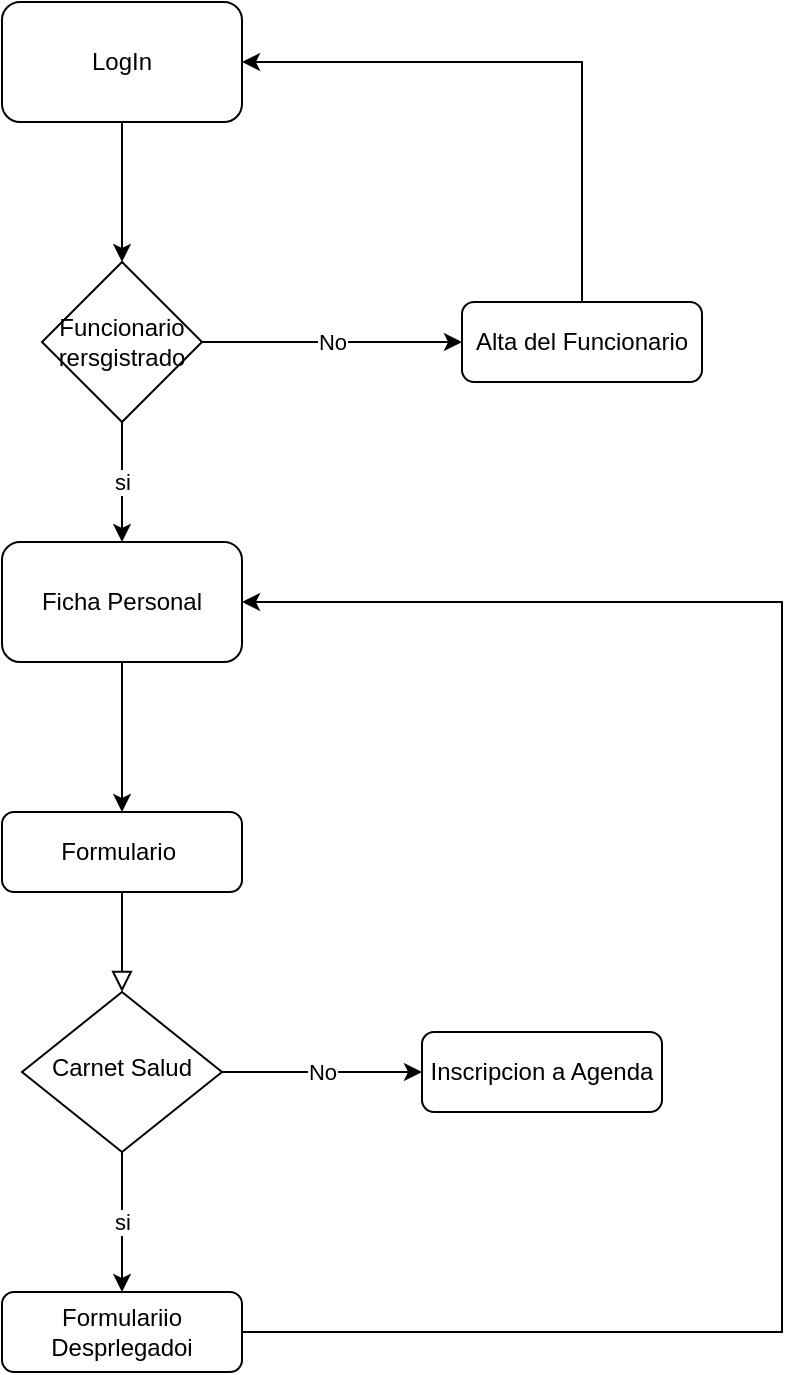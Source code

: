 <mxfile version="22.1.1" type="device">
  <diagram id="C5RBs43oDa-KdzZeNtuy" name="Page-1">
    <mxGraphModel dx="1687" dy="2178" grid="1" gridSize="10" guides="1" tooltips="1" connect="1" arrows="1" fold="1" page="1" pageScale="1" pageWidth="827" pageHeight="1169" math="0" shadow="0">
      <root>
        <mxCell id="WIyWlLk6GJQsqaUBKTNV-0" />
        <mxCell id="WIyWlLk6GJQsqaUBKTNV-1" parent="WIyWlLk6GJQsqaUBKTNV-0" />
        <mxCell id="WIyWlLk6GJQsqaUBKTNV-2" value="" style="rounded=0;html=1;jettySize=auto;orthogonalLoop=1;fontSize=11;endArrow=block;endFill=0;endSize=8;strokeWidth=1;shadow=0;labelBackgroundColor=none;edgeStyle=orthogonalEdgeStyle;" parent="WIyWlLk6GJQsqaUBKTNV-1" source="WIyWlLk6GJQsqaUBKTNV-3" target="WIyWlLk6GJQsqaUBKTNV-6" edge="1">
          <mxGeometry relative="1" as="geometry" />
        </mxCell>
        <mxCell id="WIyWlLk6GJQsqaUBKTNV-3" value="Formulario&amp;nbsp;" style="rounded=1;whiteSpace=wrap;html=1;fontSize=12;glass=0;strokeWidth=1;shadow=0;" parent="WIyWlLk6GJQsqaUBKTNV-1" vertex="1">
          <mxGeometry x="140" y="295" width="120" height="40" as="geometry" />
        </mxCell>
        <mxCell id="WIyWlLk6GJQsqaUBKTNV-6" value="Carnet Salud" style="rhombus;whiteSpace=wrap;html=1;shadow=0;fontFamily=Helvetica;fontSize=12;align=center;strokeWidth=1;spacing=6;spacingTop=-4;" parent="WIyWlLk6GJQsqaUBKTNV-1" vertex="1">
          <mxGeometry x="150" y="385" width="100" height="80" as="geometry" />
        </mxCell>
        <mxCell id="WIyWlLk6GJQsqaUBKTNV-7" value="Inscripcion a Agenda" style="rounded=1;whiteSpace=wrap;html=1;fontSize=12;glass=0;strokeWidth=1;shadow=0;" parent="WIyWlLk6GJQsqaUBKTNV-1" vertex="1">
          <mxGeometry x="350" y="405" width="120" height="40" as="geometry" />
        </mxCell>
        <mxCell id="WIyWlLk6GJQsqaUBKTNV-12" value="Formulariio Desprlegadoi" style="rounded=1;whiteSpace=wrap;html=1;fontSize=12;glass=0;strokeWidth=1;shadow=0;" parent="WIyWlLk6GJQsqaUBKTNV-1" vertex="1">
          <mxGeometry x="140" y="535" width="120" height="40" as="geometry" />
        </mxCell>
        <mxCell id="pSrdlkLbjVkD68Z4BIy4-2" value="" style="endArrow=classic;html=1;rounded=0;exitX=1;exitY=0.5;exitDx=0;exitDy=0;entryX=1;entryY=0.5;entryDx=0;entryDy=0;" edge="1" parent="WIyWlLk6GJQsqaUBKTNV-1" source="WIyWlLk6GJQsqaUBKTNV-12" target="pSrdlkLbjVkD68Z4BIy4-25">
          <mxGeometry width="50" height="50" relative="1" as="geometry">
            <mxPoint x="370" y="685" as="sourcePoint" />
            <mxPoint x="340" y="555.0" as="targetPoint" />
            <Array as="points">
              <mxPoint x="530" y="555" />
              <mxPoint x="530" y="190" />
            </Array>
          </mxGeometry>
        </mxCell>
        <mxCell id="pSrdlkLbjVkD68Z4BIy4-7" value="si" style="endArrow=classic;html=1;rounded=0;exitX=0.5;exitY=1;exitDx=0;exitDy=0;entryX=0.5;entryY=0;entryDx=0;entryDy=0;" edge="1" parent="WIyWlLk6GJQsqaUBKTNV-1" target="WIyWlLk6GJQsqaUBKTNV-12">
          <mxGeometry width="50" height="50" relative="1" as="geometry">
            <mxPoint x="200" y="465" as="sourcePoint" />
            <mxPoint x="200" y="535" as="targetPoint" />
            <Array as="points">
              <mxPoint x="200" y="495" />
            </Array>
          </mxGeometry>
        </mxCell>
        <mxCell id="pSrdlkLbjVkD68Z4BIy4-8" value="No" style="endArrow=classic;html=1;rounded=0;entryX=0;entryY=0.5;entryDx=0;entryDy=0;exitX=1;exitY=0.5;exitDx=0;exitDy=0;" edge="1" parent="WIyWlLk6GJQsqaUBKTNV-1" source="WIyWlLk6GJQsqaUBKTNV-6" target="WIyWlLk6GJQsqaUBKTNV-7">
          <mxGeometry width="50" height="50" relative="1" as="geometry">
            <mxPoint x="260" y="455" as="sourcePoint" />
            <mxPoint x="435" y="424.5" as="targetPoint" />
          </mxGeometry>
        </mxCell>
        <mxCell id="pSrdlkLbjVkD68Z4BIy4-28" style="edgeStyle=orthogonalEdgeStyle;rounded=0;orthogonalLoop=1;jettySize=auto;html=1;exitX=0.5;exitY=1;exitDx=0;exitDy=0;entryX=0.5;entryY=0;entryDx=0;entryDy=0;" edge="1" parent="WIyWlLk6GJQsqaUBKTNV-1" source="pSrdlkLbjVkD68Z4BIy4-11" target="pSrdlkLbjVkD68Z4BIy4-22">
          <mxGeometry relative="1" as="geometry" />
        </mxCell>
        <mxCell id="pSrdlkLbjVkD68Z4BIy4-11" value="LogIn" style="rounded=1;whiteSpace=wrap;html=1;" vertex="1" parent="WIyWlLk6GJQsqaUBKTNV-1">
          <mxGeometry x="140" y="-110" width="120" height="60" as="geometry" />
        </mxCell>
        <mxCell id="pSrdlkLbjVkD68Z4BIy4-22" value="Funcionario rersgistrado" style="rhombus;whiteSpace=wrap;html=1;" vertex="1" parent="WIyWlLk6GJQsqaUBKTNV-1">
          <mxGeometry x="160" y="20" width="80" height="80" as="geometry" />
        </mxCell>
        <mxCell id="pSrdlkLbjVkD68Z4BIy4-23" value="No" style="endArrow=classic;html=1;rounded=0;exitX=1;exitY=0.5;exitDx=0;exitDy=0;" edge="1" parent="WIyWlLk6GJQsqaUBKTNV-1" source="pSrdlkLbjVkD68Z4BIy4-22" target="pSrdlkLbjVkD68Z4BIy4-24">
          <mxGeometry width="50" height="50" relative="1" as="geometry">
            <mxPoint x="370" y="70" as="sourcePoint" />
            <mxPoint x="340" y="60" as="targetPoint" />
          </mxGeometry>
        </mxCell>
        <mxCell id="pSrdlkLbjVkD68Z4BIy4-30" style="edgeStyle=orthogonalEdgeStyle;rounded=0;orthogonalLoop=1;jettySize=auto;html=1;exitX=0.5;exitY=0;exitDx=0;exitDy=0;entryX=1;entryY=0.5;entryDx=0;entryDy=0;" edge="1" parent="WIyWlLk6GJQsqaUBKTNV-1" source="pSrdlkLbjVkD68Z4BIy4-24" target="pSrdlkLbjVkD68Z4BIy4-11">
          <mxGeometry relative="1" as="geometry" />
        </mxCell>
        <mxCell id="pSrdlkLbjVkD68Z4BIy4-24" value="Alta del Funcionario" style="rounded=1;whiteSpace=wrap;html=1;" vertex="1" parent="WIyWlLk6GJQsqaUBKTNV-1">
          <mxGeometry x="370" y="40" width="120" height="40" as="geometry" />
        </mxCell>
        <mxCell id="pSrdlkLbjVkD68Z4BIy4-27" style="edgeStyle=orthogonalEdgeStyle;rounded=0;orthogonalLoop=1;jettySize=auto;html=1;exitX=0.5;exitY=1;exitDx=0;exitDy=0;entryX=0.5;entryY=0;entryDx=0;entryDy=0;" edge="1" parent="WIyWlLk6GJQsqaUBKTNV-1" source="pSrdlkLbjVkD68Z4BIy4-25" target="WIyWlLk6GJQsqaUBKTNV-3">
          <mxGeometry relative="1" as="geometry" />
        </mxCell>
        <mxCell id="pSrdlkLbjVkD68Z4BIy4-25" value="Ficha Personal" style="rounded=1;whiteSpace=wrap;html=1;" vertex="1" parent="WIyWlLk6GJQsqaUBKTNV-1">
          <mxGeometry x="140" y="160" width="120" height="60" as="geometry" />
        </mxCell>
        <mxCell id="pSrdlkLbjVkD68Z4BIy4-26" value="si" style="endArrow=classic;html=1;rounded=0;exitX=0.5;exitY=1;exitDx=0;exitDy=0;entryX=0.5;entryY=0;entryDx=0;entryDy=0;" edge="1" parent="WIyWlLk6GJQsqaUBKTNV-1" source="pSrdlkLbjVkD68Z4BIy4-22" target="pSrdlkLbjVkD68Z4BIy4-25">
          <mxGeometry width="50" height="50" relative="1" as="geometry">
            <mxPoint x="370" y="30" as="sourcePoint" />
            <mxPoint x="420" y="-20" as="targetPoint" />
          </mxGeometry>
        </mxCell>
      </root>
    </mxGraphModel>
  </diagram>
</mxfile>
